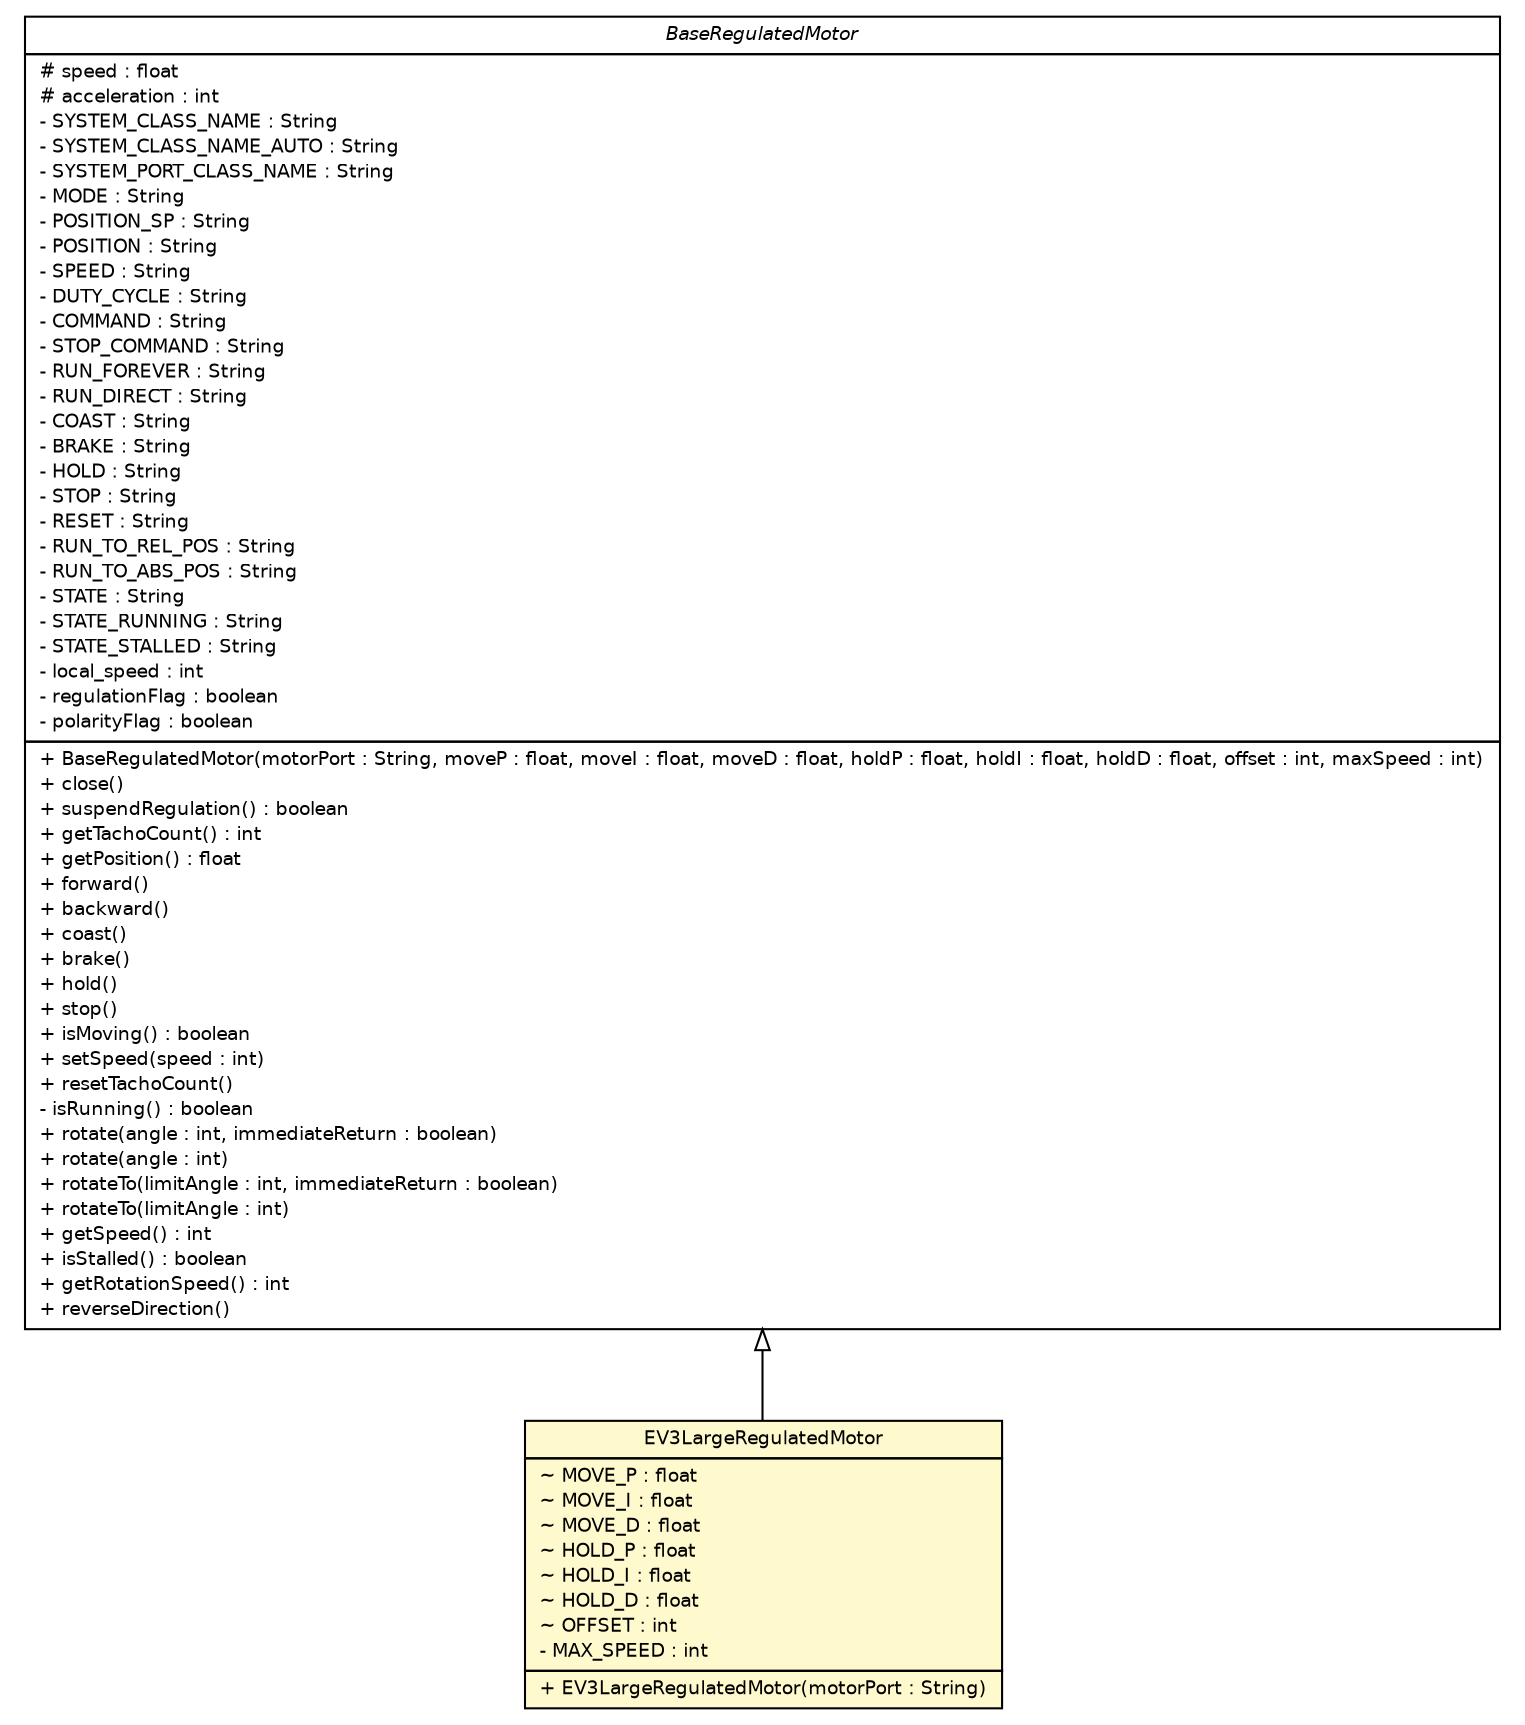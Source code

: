 #!/usr/local/bin/dot
#
# Class diagram 
# Generated by UMLGraph version R5_6-24-gf6e263 (http://www.umlgraph.org/)
#

digraph G {
	edge [fontname="Helvetica",fontsize=10,labelfontname="Helvetica",labelfontsize=10];
	node [fontname="Helvetica",fontsize=10,shape=plaintext];
	nodesep=0.25;
	ranksep=0.5;
	// ev3dev.hardware.actuators.motors.BaseRegulatedMotor
	c3630 [label=<<table title="ev3dev.hardware.actuators.motors.BaseRegulatedMotor" border="0" cellborder="1" cellspacing="0" cellpadding="2" port="p" href="./BaseRegulatedMotor.html">
		<tr><td><table border="0" cellspacing="0" cellpadding="1">
<tr><td align="center" balign="center"><font face="Helvetica-Oblique"> BaseRegulatedMotor </font></td></tr>
		</table></td></tr>
		<tr><td><table border="0" cellspacing="0" cellpadding="1">
<tr><td align="left" balign="left"> # speed : float </td></tr>
<tr><td align="left" balign="left"> # acceleration : int </td></tr>
<tr><td align="left" balign="left"> - SYSTEM_CLASS_NAME : String </td></tr>
<tr><td align="left" balign="left"> - SYSTEM_CLASS_NAME_AUTO : String </td></tr>
<tr><td align="left" balign="left"> - SYSTEM_PORT_CLASS_NAME : String </td></tr>
<tr><td align="left" balign="left"> - MODE : String </td></tr>
<tr><td align="left" balign="left"> - POSITION_SP : String </td></tr>
<tr><td align="left" balign="left"> - POSITION : String </td></tr>
<tr><td align="left" balign="left"> - SPEED : String </td></tr>
<tr><td align="left" balign="left"> - DUTY_CYCLE : String </td></tr>
<tr><td align="left" balign="left"> - COMMAND : String </td></tr>
<tr><td align="left" balign="left"> - STOP_COMMAND : String </td></tr>
<tr><td align="left" balign="left"> - RUN_FOREVER : String </td></tr>
<tr><td align="left" balign="left"> - RUN_DIRECT : String </td></tr>
<tr><td align="left" balign="left"> - COAST : String </td></tr>
<tr><td align="left" balign="left"> - BRAKE : String </td></tr>
<tr><td align="left" balign="left"> - HOLD : String </td></tr>
<tr><td align="left" balign="left"> - STOP : String </td></tr>
<tr><td align="left" balign="left"> - RESET : String </td></tr>
<tr><td align="left" balign="left"> - RUN_TO_REL_POS : String </td></tr>
<tr><td align="left" balign="left"> - RUN_TO_ABS_POS : String </td></tr>
<tr><td align="left" balign="left"> - STATE : String </td></tr>
<tr><td align="left" balign="left"> - STATE_RUNNING : String </td></tr>
<tr><td align="left" balign="left"> - STATE_STALLED : String </td></tr>
<tr><td align="left" balign="left"> - local_speed : int </td></tr>
<tr><td align="left" balign="left"> - regulationFlag : boolean </td></tr>
<tr><td align="left" balign="left"> - polarityFlag : boolean </td></tr>
		</table></td></tr>
		<tr><td><table border="0" cellspacing="0" cellpadding="1">
<tr><td align="left" balign="left"> + BaseRegulatedMotor(motorPort : String, moveP : float, moveI : float, moveD : float, holdP : float, holdI : float, holdD : float, offset : int, maxSpeed : int) </td></tr>
<tr><td align="left" balign="left"> + close() </td></tr>
<tr><td align="left" balign="left"> + suspendRegulation() : boolean </td></tr>
<tr><td align="left" balign="left"> + getTachoCount() : int </td></tr>
<tr><td align="left" balign="left"> + getPosition() : float </td></tr>
<tr><td align="left" balign="left"> + forward() </td></tr>
<tr><td align="left" balign="left"> + backward() </td></tr>
<tr><td align="left" balign="left"> + coast() </td></tr>
<tr><td align="left" balign="left"> + brake() </td></tr>
<tr><td align="left" balign="left"> + hold() </td></tr>
<tr><td align="left" balign="left"> + stop() </td></tr>
<tr><td align="left" balign="left"> + isMoving() : boolean </td></tr>
<tr><td align="left" balign="left"> + setSpeed(speed : int) </td></tr>
<tr><td align="left" balign="left"> + resetTachoCount() </td></tr>
<tr><td align="left" balign="left"> - isRunning() : boolean </td></tr>
<tr><td align="left" balign="left"> + rotate(angle : int, immediateReturn : boolean) </td></tr>
<tr><td align="left" balign="left"> + rotate(angle : int) </td></tr>
<tr><td align="left" balign="left"> + rotateTo(limitAngle : int, immediateReturn : boolean) </td></tr>
<tr><td align="left" balign="left"> + rotateTo(limitAngle : int) </td></tr>
<tr><td align="left" balign="left"> + getSpeed() : int </td></tr>
<tr><td align="left" balign="left"> + isStalled() : boolean </td></tr>
<tr><td align="left" balign="left"> + getRotationSpeed() : int </td></tr>
<tr><td align="left" balign="left"> + reverseDirection() </td></tr>
		</table></td></tr>
		</table>>, URL="./BaseRegulatedMotor.html", fontname="Helvetica", fontcolor="black", fontsize=9.0];
	// ev3dev.hardware.actuators.motors.EV3LargeRegulatedMotor
	c3632 [label=<<table title="ev3dev.hardware.actuators.motors.EV3LargeRegulatedMotor" border="0" cellborder="1" cellspacing="0" cellpadding="2" port="p" bgcolor="lemonChiffon" href="./EV3LargeRegulatedMotor.html">
		<tr><td><table border="0" cellspacing="0" cellpadding="1">
<tr><td align="center" balign="center"> EV3LargeRegulatedMotor </td></tr>
		</table></td></tr>
		<tr><td><table border="0" cellspacing="0" cellpadding="1">
<tr><td align="left" balign="left"> ~ MOVE_P : float </td></tr>
<tr><td align="left" balign="left"> ~ MOVE_I : float </td></tr>
<tr><td align="left" balign="left"> ~ MOVE_D : float </td></tr>
<tr><td align="left" balign="left"> ~ HOLD_P : float </td></tr>
<tr><td align="left" balign="left"> ~ HOLD_I : float </td></tr>
<tr><td align="left" balign="left"> ~ HOLD_D : float </td></tr>
<tr><td align="left" balign="left"> ~ OFFSET : int </td></tr>
<tr><td align="left" balign="left"> - MAX_SPEED : int </td></tr>
		</table></td></tr>
		<tr><td><table border="0" cellspacing="0" cellpadding="1">
<tr><td align="left" balign="left"> + EV3LargeRegulatedMotor(motorPort : String) </td></tr>
		</table></td></tr>
		</table>>, URL="./EV3LargeRegulatedMotor.html", fontname="Helvetica", fontcolor="black", fontsize=9.0];
	//ev3dev.hardware.actuators.motors.EV3LargeRegulatedMotor extends ev3dev.hardware.actuators.motors.BaseRegulatedMotor
	c3630:p -> c3632:p [dir=back,arrowtail=empty];
}

